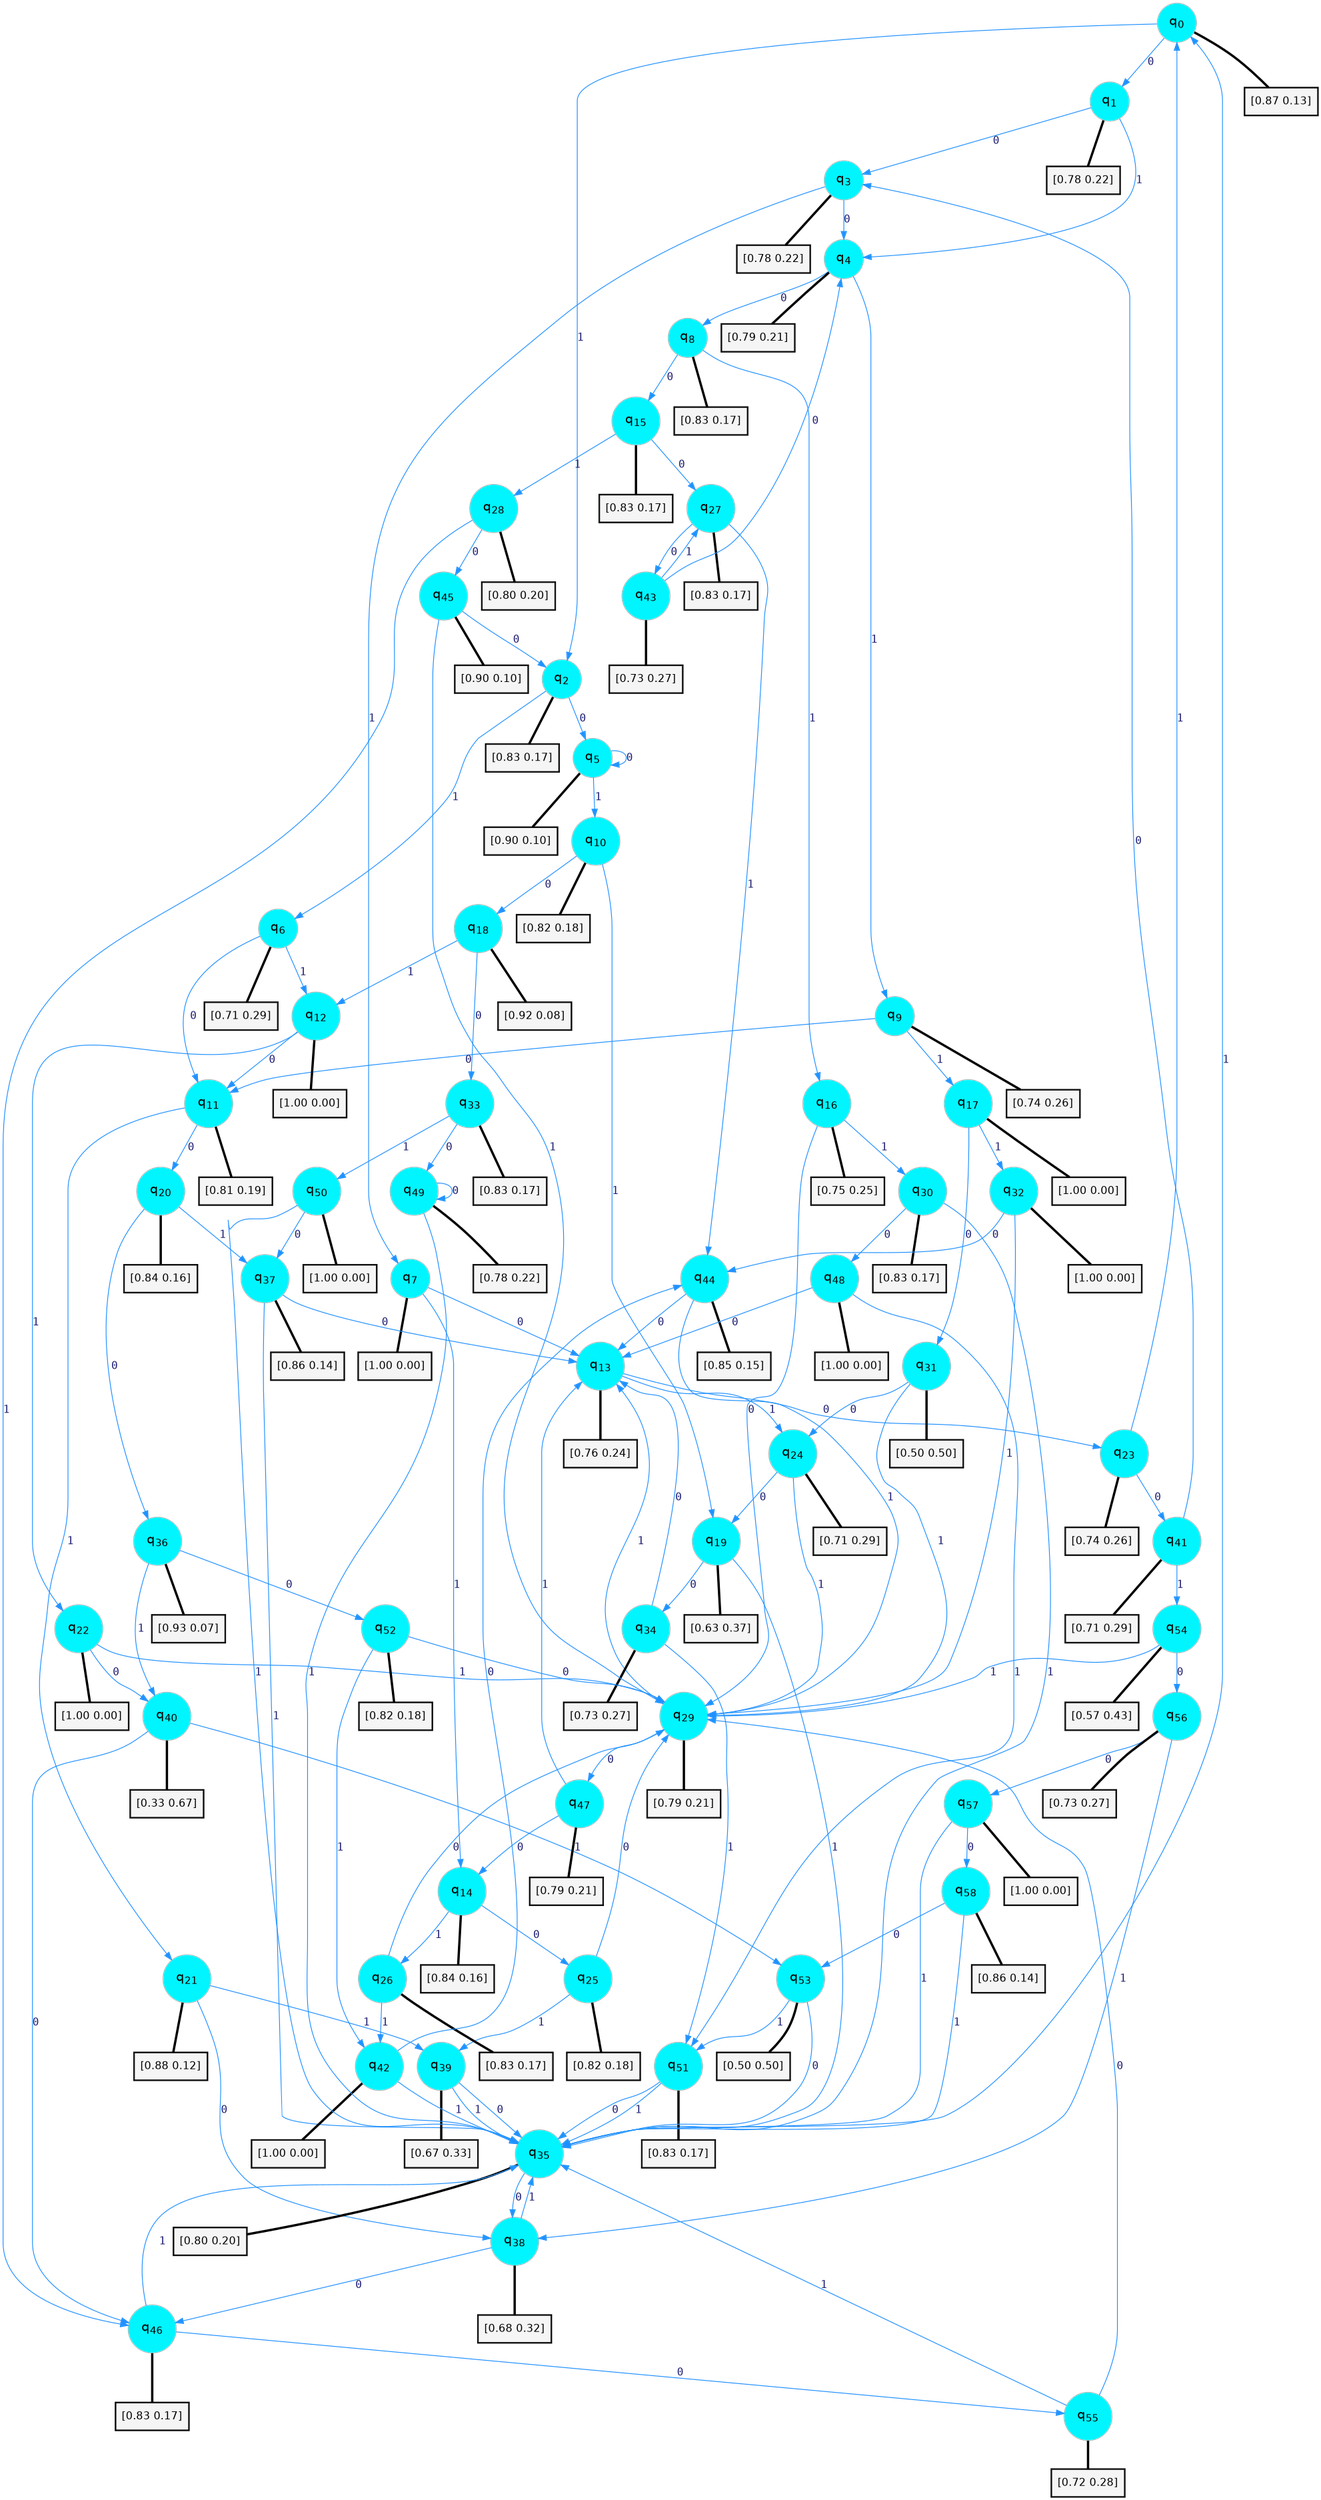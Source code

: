 digraph G {
graph [
bgcolor=transparent, dpi=300, rankdir=TD, size="40,25"];
node [
color=gray, fillcolor=turquoise1, fontcolor=black, fontname=Helvetica, fontsize=16, fontweight=bold, shape=circle, style=filled];
edge [
arrowsize=1, color=dodgerblue1, fontcolor=midnightblue, fontname=courier, fontweight=bold, penwidth=1, style=solid, weight=20];
0[label=<q<SUB>0</SUB>>];
1[label=<q<SUB>1</SUB>>];
2[label=<q<SUB>2</SUB>>];
3[label=<q<SUB>3</SUB>>];
4[label=<q<SUB>4</SUB>>];
5[label=<q<SUB>5</SUB>>];
6[label=<q<SUB>6</SUB>>];
7[label=<q<SUB>7</SUB>>];
8[label=<q<SUB>8</SUB>>];
9[label=<q<SUB>9</SUB>>];
10[label=<q<SUB>10</SUB>>];
11[label=<q<SUB>11</SUB>>];
12[label=<q<SUB>12</SUB>>];
13[label=<q<SUB>13</SUB>>];
14[label=<q<SUB>14</SUB>>];
15[label=<q<SUB>15</SUB>>];
16[label=<q<SUB>16</SUB>>];
17[label=<q<SUB>17</SUB>>];
18[label=<q<SUB>18</SUB>>];
19[label=<q<SUB>19</SUB>>];
20[label=<q<SUB>20</SUB>>];
21[label=<q<SUB>21</SUB>>];
22[label=<q<SUB>22</SUB>>];
23[label=<q<SUB>23</SUB>>];
24[label=<q<SUB>24</SUB>>];
25[label=<q<SUB>25</SUB>>];
26[label=<q<SUB>26</SUB>>];
27[label=<q<SUB>27</SUB>>];
28[label=<q<SUB>28</SUB>>];
29[label=<q<SUB>29</SUB>>];
30[label=<q<SUB>30</SUB>>];
31[label=<q<SUB>31</SUB>>];
32[label=<q<SUB>32</SUB>>];
33[label=<q<SUB>33</SUB>>];
34[label=<q<SUB>34</SUB>>];
35[label=<q<SUB>35</SUB>>];
36[label=<q<SUB>36</SUB>>];
37[label=<q<SUB>37</SUB>>];
38[label=<q<SUB>38</SUB>>];
39[label=<q<SUB>39</SUB>>];
40[label=<q<SUB>40</SUB>>];
41[label=<q<SUB>41</SUB>>];
42[label=<q<SUB>42</SUB>>];
43[label=<q<SUB>43</SUB>>];
44[label=<q<SUB>44</SUB>>];
45[label=<q<SUB>45</SUB>>];
46[label=<q<SUB>46</SUB>>];
47[label=<q<SUB>47</SUB>>];
48[label=<q<SUB>48</SUB>>];
49[label=<q<SUB>49</SUB>>];
50[label=<q<SUB>50</SUB>>];
51[label=<q<SUB>51</SUB>>];
52[label=<q<SUB>52</SUB>>];
53[label=<q<SUB>53</SUB>>];
54[label=<q<SUB>54</SUB>>];
55[label=<q<SUB>55</SUB>>];
56[label=<q<SUB>56</SUB>>];
57[label=<q<SUB>57</SUB>>];
58[label=<q<SUB>58</SUB>>];
59[label="[0.87 0.13]", shape=box,fontcolor=black, fontname=Helvetica, fontsize=14, penwidth=2, fillcolor=whitesmoke,color=black];
60[label="[0.78 0.22]", shape=box,fontcolor=black, fontname=Helvetica, fontsize=14, penwidth=2, fillcolor=whitesmoke,color=black];
61[label="[0.83 0.17]", shape=box,fontcolor=black, fontname=Helvetica, fontsize=14, penwidth=2, fillcolor=whitesmoke,color=black];
62[label="[0.78 0.22]", shape=box,fontcolor=black, fontname=Helvetica, fontsize=14, penwidth=2, fillcolor=whitesmoke,color=black];
63[label="[0.79 0.21]", shape=box,fontcolor=black, fontname=Helvetica, fontsize=14, penwidth=2, fillcolor=whitesmoke,color=black];
64[label="[0.90 0.10]", shape=box,fontcolor=black, fontname=Helvetica, fontsize=14, penwidth=2, fillcolor=whitesmoke,color=black];
65[label="[0.71 0.29]", shape=box,fontcolor=black, fontname=Helvetica, fontsize=14, penwidth=2, fillcolor=whitesmoke,color=black];
66[label="[1.00 0.00]", shape=box,fontcolor=black, fontname=Helvetica, fontsize=14, penwidth=2, fillcolor=whitesmoke,color=black];
67[label="[0.83 0.17]", shape=box,fontcolor=black, fontname=Helvetica, fontsize=14, penwidth=2, fillcolor=whitesmoke,color=black];
68[label="[0.74 0.26]", shape=box,fontcolor=black, fontname=Helvetica, fontsize=14, penwidth=2, fillcolor=whitesmoke,color=black];
69[label="[0.82 0.18]", shape=box,fontcolor=black, fontname=Helvetica, fontsize=14, penwidth=2, fillcolor=whitesmoke,color=black];
70[label="[0.81 0.19]", shape=box,fontcolor=black, fontname=Helvetica, fontsize=14, penwidth=2, fillcolor=whitesmoke,color=black];
71[label="[1.00 0.00]", shape=box,fontcolor=black, fontname=Helvetica, fontsize=14, penwidth=2, fillcolor=whitesmoke,color=black];
72[label="[0.76 0.24]", shape=box,fontcolor=black, fontname=Helvetica, fontsize=14, penwidth=2, fillcolor=whitesmoke,color=black];
73[label="[0.84 0.16]", shape=box,fontcolor=black, fontname=Helvetica, fontsize=14, penwidth=2, fillcolor=whitesmoke,color=black];
74[label="[0.83 0.17]", shape=box,fontcolor=black, fontname=Helvetica, fontsize=14, penwidth=2, fillcolor=whitesmoke,color=black];
75[label="[0.75 0.25]", shape=box,fontcolor=black, fontname=Helvetica, fontsize=14, penwidth=2, fillcolor=whitesmoke,color=black];
76[label="[1.00 0.00]", shape=box,fontcolor=black, fontname=Helvetica, fontsize=14, penwidth=2, fillcolor=whitesmoke,color=black];
77[label="[0.92 0.08]", shape=box,fontcolor=black, fontname=Helvetica, fontsize=14, penwidth=2, fillcolor=whitesmoke,color=black];
78[label="[0.63 0.37]", shape=box,fontcolor=black, fontname=Helvetica, fontsize=14, penwidth=2, fillcolor=whitesmoke,color=black];
79[label="[0.84 0.16]", shape=box,fontcolor=black, fontname=Helvetica, fontsize=14, penwidth=2, fillcolor=whitesmoke,color=black];
80[label="[0.88 0.12]", shape=box,fontcolor=black, fontname=Helvetica, fontsize=14, penwidth=2, fillcolor=whitesmoke,color=black];
81[label="[1.00 0.00]", shape=box,fontcolor=black, fontname=Helvetica, fontsize=14, penwidth=2, fillcolor=whitesmoke,color=black];
82[label="[0.74 0.26]", shape=box,fontcolor=black, fontname=Helvetica, fontsize=14, penwidth=2, fillcolor=whitesmoke,color=black];
83[label="[0.71 0.29]", shape=box,fontcolor=black, fontname=Helvetica, fontsize=14, penwidth=2, fillcolor=whitesmoke,color=black];
84[label="[0.82 0.18]", shape=box,fontcolor=black, fontname=Helvetica, fontsize=14, penwidth=2, fillcolor=whitesmoke,color=black];
85[label="[0.83 0.17]", shape=box,fontcolor=black, fontname=Helvetica, fontsize=14, penwidth=2, fillcolor=whitesmoke,color=black];
86[label="[0.83 0.17]", shape=box,fontcolor=black, fontname=Helvetica, fontsize=14, penwidth=2, fillcolor=whitesmoke,color=black];
87[label="[0.80 0.20]", shape=box,fontcolor=black, fontname=Helvetica, fontsize=14, penwidth=2, fillcolor=whitesmoke,color=black];
88[label="[0.79 0.21]", shape=box,fontcolor=black, fontname=Helvetica, fontsize=14, penwidth=2, fillcolor=whitesmoke,color=black];
89[label="[0.83 0.17]", shape=box,fontcolor=black, fontname=Helvetica, fontsize=14, penwidth=2, fillcolor=whitesmoke,color=black];
90[label="[0.50 0.50]", shape=box,fontcolor=black, fontname=Helvetica, fontsize=14, penwidth=2, fillcolor=whitesmoke,color=black];
91[label="[1.00 0.00]", shape=box,fontcolor=black, fontname=Helvetica, fontsize=14, penwidth=2, fillcolor=whitesmoke,color=black];
92[label="[0.83 0.17]", shape=box,fontcolor=black, fontname=Helvetica, fontsize=14, penwidth=2, fillcolor=whitesmoke,color=black];
93[label="[0.73 0.27]", shape=box,fontcolor=black, fontname=Helvetica, fontsize=14, penwidth=2, fillcolor=whitesmoke,color=black];
94[label="[0.80 0.20]", shape=box,fontcolor=black, fontname=Helvetica, fontsize=14, penwidth=2, fillcolor=whitesmoke,color=black];
95[label="[0.93 0.07]", shape=box,fontcolor=black, fontname=Helvetica, fontsize=14, penwidth=2, fillcolor=whitesmoke,color=black];
96[label="[0.86 0.14]", shape=box,fontcolor=black, fontname=Helvetica, fontsize=14, penwidth=2, fillcolor=whitesmoke,color=black];
97[label="[0.68 0.32]", shape=box,fontcolor=black, fontname=Helvetica, fontsize=14, penwidth=2, fillcolor=whitesmoke,color=black];
98[label="[0.67 0.33]", shape=box,fontcolor=black, fontname=Helvetica, fontsize=14, penwidth=2, fillcolor=whitesmoke,color=black];
99[label="[0.33 0.67]", shape=box,fontcolor=black, fontname=Helvetica, fontsize=14, penwidth=2, fillcolor=whitesmoke,color=black];
100[label="[0.71 0.29]", shape=box,fontcolor=black, fontname=Helvetica, fontsize=14, penwidth=2, fillcolor=whitesmoke,color=black];
101[label="[1.00 0.00]", shape=box,fontcolor=black, fontname=Helvetica, fontsize=14, penwidth=2, fillcolor=whitesmoke,color=black];
102[label="[0.73 0.27]", shape=box,fontcolor=black, fontname=Helvetica, fontsize=14, penwidth=2, fillcolor=whitesmoke,color=black];
103[label="[0.85 0.15]", shape=box,fontcolor=black, fontname=Helvetica, fontsize=14, penwidth=2, fillcolor=whitesmoke,color=black];
104[label="[0.90 0.10]", shape=box,fontcolor=black, fontname=Helvetica, fontsize=14, penwidth=2, fillcolor=whitesmoke,color=black];
105[label="[0.83 0.17]", shape=box,fontcolor=black, fontname=Helvetica, fontsize=14, penwidth=2, fillcolor=whitesmoke,color=black];
106[label="[0.79 0.21]", shape=box,fontcolor=black, fontname=Helvetica, fontsize=14, penwidth=2, fillcolor=whitesmoke,color=black];
107[label="[1.00 0.00]", shape=box,fontcolor=black, fontname=Helvetica, fontsize=14, penwidth=2, fillcolor=whitesmoke,color=black];
108[label="[0.78 0.22]", shape=box,fontcolor=black, fontname=Helvetica, fontsize=14, penwidth=2, fillcolor=whitesmoke,color=black];
109[label="[1.00 0.00]", shape=box,fontcolor=black, fontname=Helvetica, fontsize=14, penwidth=2, fillcolor=whitesmoke,color=black];
110[label="[0.83 0.17]", shape=box,fontcolor=black, fontname=Helvetica, fontsize=14, penwidth=2, fillcolor=whitesmoke,color=black];
111[label="[0.82 0.18]", shape=box,fontcolor=black, fontname=Helvetica, fontsize=14, penwidth=2, fillcolor=whitesmoke,color=black];
112[label="[0.50 0.50]", shape=box,fontcolor=black, fontname=Helvetica, fontsize=14, penwidth=2, fillcolor=whitesmoke,color=black];
113[label="[0.57 0.43]", shape=box,fontcolor=black, fontname=Helvetica, fontsize=14, penwidth=2, fillcolor=whitesmoke,color=black];
114[label="[0.72 0.28]", shape=box,fontcolor=black, fontname=Helvetica, fontsize=14, penwidth=2, fillcolor=whitesmoke,color=black];
115[label="[0.73 0.27]", shape=box,fontcolor=black, fontname=Helvetica, fontsize=14, penwidth=2, fillcolor=whitesmoke,color=black];
116[label="[1.00 0.00]", shape=box,fontcolor=black, fontname=Helvetica, fontsize=14, penwidth=2, fillcolor=whitesmoke,color=black];
117[label="[0.86 0.14]", shape=box,fontcolor=black, fontname=Helvetica, fontsize=14, penwidth=2, fillcolor=whitesmoke,color=black];
0->1 [label=0];
0->2 [label=1];
0->59 [arrowhead=none, penwidth=3,color=black];
1->3 [label=0];
1->4 [label=1];
1->60 [arrowhead=none, penwidth=3,color=black];
2->5 [label=0];
2->6 [label=1];
2->61 [arrowhead=none, penwidth=3,color=black];
3->4 [label=0];
3->7 [label=1];
3->62 [arrowhead=none, penwidth=3,color=black];
4->8 [label=0];
4->9 [label=1];
4->63 [arrowhead=none, penwidth=3,color=black];
5->5 [label=0];
5->10 [label=1];
5->64 [arrowhead=none, penwidth=3,color=black];
6->11 [label=0];
6->12 [label=1];
6->65 [arrowhead=none, penwidth=3,color=black];
7->13 [label=0];
7->14 [label=1];
7->66 [arrowhead=none, penwidth=3,color=black];
8->15 [label=0];
8->16 [label=1];
8->67 [arrowhead=none, penwidth=3,color=black];
9->11 [label=0];
9->17 [label=1];
9->68 [arrowhead=none, penwidth=3,color=black];
10->18 [label=0];
10->19 [label=1];
10->69 [arrowhead=none, penwidth=3,color=black];
11->20 [label=0];
11->21 [label=1];
11->70 [arrowhead=none, penwidth=3,color=black];
12->11 [label=0];
12->22 [label=1];
12->71 [arrowhead=none, penwidth=3,color=black];
13->23 [label=0];
13->24 [label=1];
13->72 [arrowhead=none, penwidth=3,color=black];
14->25 [label=0];
14->26 [label=1];
14->73 [arrowhead=none, penwidth=3,color=black];
15->27 [label=0];
15->28 [label=1];
15->74 [arrowhead=none, penwidth=3,color=black];
16->29 [label=0];
16->30 [label=1];
16->75 [arrowhead=none, penwidth=3,color=black];
17->31 [label=0];
17->32 [label=1];
17->76 [arrowhead=none, penwidth=3,color=black];
18->33 [label=0];
18->12 [label=1];
18->77 [arrowhead=none, penwidth=3,color=black];
19->34 [label=0];
19->35 [label=1];
19->78 [arrowhead=none, penwidth=3,color=black];
20->36 [label=0];
20->37 [label=1];
20->79 [arrowhead=none, penwidth=3,color=black];
21->38 [label=0];
21->39 [label=1];
21->80 [arrowhead=none, penwidth=3,color=black];
22->40 [label=0];
22->29 [label=1];
22->81 [arrowhead=none, penwidth=3,color=black];
23->41 [label=0];
23->0 [label=1];
23->82 [arrowhead=none, penwidth=3,color=black];
24->19 [label=0];
24->29 [label=1];
24->83 [arrowhead=none, penwidth=3,color=black];
25->29 [label=0];
25->39 [label=1];
25->84 [arrowhead=none, penwidth=3,color=black];
26->29 [label=0];
26->42 [label=1];
26->85 [arrowhead=none, penwidth=3,color=black];
27->43 [label=0];
27->44 [label=1];
27->86 [arrowhead=none, penwidth=3,color=black];
28->45 [label=0];
28->46 [label=1];
28->87 [arrowhead=none, penwidth=3,color=black];
29->47 [label=0];
29->13 [label=1];
29->88 [arrowhead=none, penwidth=3,color=black];
30->48 [label=0];
30->35 [label=1];
30->89 [arrowhead=none, penwidth=3,color=black];
31->24 [label=0];
31->29 [label=1];
31->90 [arrowhead=none, penwidth=3,color=black];
32->44 [label=0];
32->29 [label=1];
32->91 [arrowhead=none, penwidth=3,color=black];
33->49 [label=0];
33->50 [label=1];
33->92 [arrowhead=none, penwidth=3,color=black];
34->13 [label=0];
34->51 [label=1];
34->93 [arrowhead=none, penwidth=3,color=black];
35->38 [label=0];
35->0 [label=1];
35->94 [arrowhead=none, penwidth=3,color=black];
36->52 [label=0];
36->40 [label=1];
36->95 [arrowhead=none, penwidth=3,color=black];
37->13 [label=0];
37->35 [label=1];
37->96 [arrowhead=none, penwidth=3,color=black];
38->46 [label=0];
38->35 [label=1];
38->97 [arrowhead=none, penwidth=3,color=black];
39->35 [label=0];
39->35 [label=1];
39->98 [arrowhead=none, penwidth=3,color=black];
40->46 [label=0];
40->53 [label=1];
40->99 [arrowhead=none, penwidth=3,color=black];
41->3 [label=0];
41->54 [label=1];
41->100 [arrowhead=none, penwidth=3,color=black];
42->44 [label=0];
42->35 [label=1];
42->101 [arrowhead=none, penwidth=3,color=black];
43->4 [label=0];
43->27 [label=1];
43->102 [arrowhead=none, penwidth=3,color=black];
44->13 [label=0];
44->29 [label=1];
44->103 [arrowhead=none, penwidth=3,color=black];
45->2 [label=0];
45->29 [label=1];
45->104 [arrowhead=none, penwidth=3,color=black];
46->55 [label=0];
46->35 [label=1];
46->105 [arrowhead=none, penwidth=3,color=black];
47->14 [label=0];
47->13 [label=1];
47->106 [arrowhead=none, penwidth=3,color=black];
48->13 [label=0];
48->51 [label=1];
48->107 [arrowhead=none, penwidth=3,color=black];
49->49 [label=0];
49->35 [label=1];
49->108 [arrowhead=none, penwidth=3,color=black];
50->37 [label=0];
50->35 [label=1];
50->109 [arrowhead=none, penwidth=3,color=black];
51->35 [label=0];
51->35 [label=1];
51->110 [arrowhead=none, penwidth=3,color=black];
52->29 [label=0];
52->42 [label=1];
52->111 [arrowhead=none, penwidth=3,color=black];
53->35 [label=0];
53->51 [label=1];
53->112 [arrowhead=none, penwidth=3,color=black];
54->56 [label=0];
54->29 [label=1];
54->113 [arrowhead=none, penwidth=3,color=black];
55->29 [label=0];
55->35 [label=1];
55->114 [arrowhead=none, penwidth=3,color=black];
56->57 [label=0];
56->38 [label=1];
56->115 [arrowhead=none, penwidth=3,color=black];
57->58 [label=0];
57->35 [label=1];
57->116 [arrowhead=none, penwidth=3,color=black];
58->53 [label=0];
58->35 [label=1];
58->117 [arrowhead=none, penwidth=3,color=black];
}
